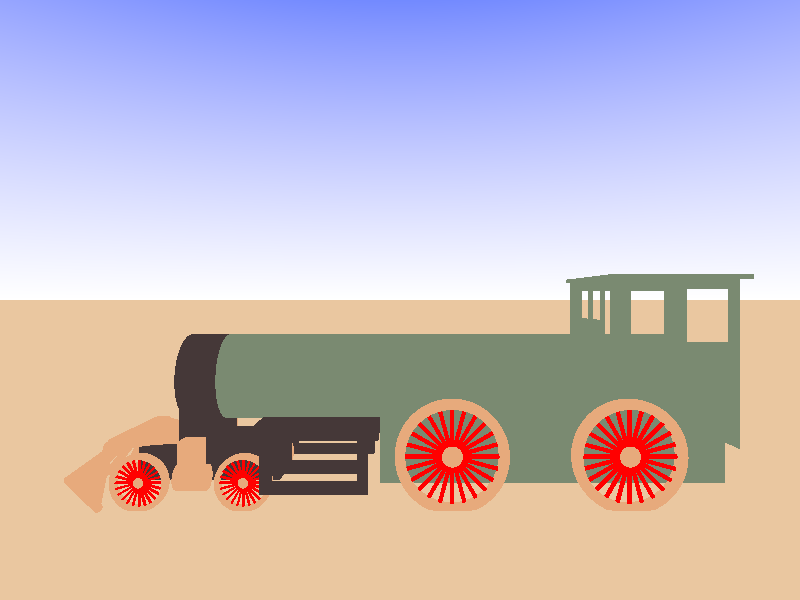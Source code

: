 #include "colors.inc"
       
//--------------------------------------------------------------------------
#version 3.7;
global_settings{ assumed_gamma 1.0 }
#default{ finish{ ambient 0.1 diffuse 0.9 }} 
//--------------------------------------------------------------------------
#include "colors.inc"
#include "textures.inc"
#include "glass.inc"
#include "metals.inc"
#include "golds.inc"
#include "stones.inc"
#include "woods.inc"
#include "shapes.inc"
#include "shapes2.inc"
#include "functions.inc"
#include "math.inc"
#include "transforms.inc"
//--------------------------------------------------------------------------
// camera ------------------------------------------------------------------
#declare Camera_0 = camera {/*ultra_wide_angle*/ angle 75      // front view
                            location  <0 , 1 ,-3.0>
                            right     x*image_width/image_height
                            look_at   <0.0 , 1.0 , 0.0>}
#declare Camera_1 = camera {/*ultra_wide_angle*/ angle 90   // diagonal view
                            location  <2.0 , 2.5 ,-3.0>
                            right     x*image_width/image_height
                            look_at   <0.0 , 1.0 , 0.0>}
#declare Camera_2 = camera {/*ultra_wide_angle*/ angle 90 // right side view
                            location  <3.0 , 1.0 , 0>
                            right     x*image_width/image_height
                            look_at   <0.0 , 1.0 , 0.0>}
#declare Camera_3 = camera {/*ultra_wide_angle*/ angle 90        // top view
                            location  <0 , 3.0 ,0>
                            right     x*image_width/image_height
                            look_at   <0.0 , 1.0 , 0.0>} 
#declare Camera_4 = camera {/*ultra_wide_angle*/ angle 90 // lewo
                            location  <-3.0 , 1 , 0.0>
                            right     x*image_width/image_height
                            look_at   <0.0 , 1.0 , 0.0>} 
#declare Camera_5 = camera {/*ultra_wide_angle*/ angle 75      //tyl
                            location  <0.0 , 1.0 ,3.0>
                            right     x*image_width/image_height
                            look_at   <0.0 , 1.0 , 0.0>}   
#declare Camera_6 = camera {/*ultra_wide_angle*/ angle 90   // diagonal view
                            location  <-2.0 , 2.5 ,-3.0>
                            right     x*image_width/image_height
                            look_at   <0.0 , 1.0 , 0.0>}
camera{Camera_0}
// sun ---------------------------------------------------------------------
light_source{<-1500,2500,-2500> color White}
// sky ---------------------------------------------------------------------
sky_sphere { pigment { gradient <0,1,0>
                       color_map { [0.00 rgb <1.0,1.0,1.0>]
                                   [0.30 rgb <0.0,0.1,1.0>]
                                   [0.70 rgb <0.0,0.1,1.0>]
                                   [1.00 rgb <1.0,1.0,1.0>] 
                                 } 
                       scale 2         
                     } // end of pigment
           } //end of skysphere
// fog ---------------------------------------------------------------------
fog{fog_type   2
    distance   50
    color      White
    fog_offset 0.1
    fog_alt    2.0
    turbulence 0.8}
// ground ------------------------------------------------------------------
plane{ <0,1,0>, 0 
       texture{ pigment{ color rgb <0.825,0.57,0.35>}
                normal { bumps 0.75 scale 0.025  }
                finish { phong 0.1 } 
              } // end of texture
     } // end of plane           
//--------------------------------------------------------------------------
//---------------------------- Deklaracje------ ----------------------------
//--------------------------------------------------------------------------
#declare kolorZloty= rgb<.8,.4,.2> ;  
#declare kolorZielony=rgb<50/255,65/255,42/255>;    
#declare kolorCzarny=rgb<15/255,10/255,10/255>;
//--------------------------------------------------------------------------
//---------------------------- Lokomotywa ----------------------------------
//--------------------------------------------------------------------------

#declare lokomotywa=union{
//----------------------------------------------------------------                                                                                                                        
//---------------------------OSIE---------------------------------
//----------------------------------------------------------------       
#declare kolo=union{
    object{ Supertorus( .5, 0.05, // Radius_Major, Radius_Minor,                       //obrecz
                        1.00, 0.45, // Major_Control, Minor_Control,
                       0.001, 1.50) // Accuracy, Max_Gradient)
            
            texture{ pigment{kolorZloty}
                     finish { phong 1 } 
                   } // end of texture
            scale <1,1,1> 
            rotate<90,0,0> 
    
            
          } //----------------------------------------------------    
    cylinder { <0,0,0>,<0,0,.05>,0.1                                                         //piasta
               texture { pigment { kolorZloty}
                       //normal  { bumps 0.5 scale 0.005}  
                         finish  { phong 0.5 reflection{ 0.00 metallic 0.00} } 
                       } // end of texture
               scale <1,1,1> rotate<0,0,0> translate<0,0,-0.025>
             } // end of cylinder  ------------------------------------  
                                                                                                //szprychy
    #for (i,0, 360, 15)
            
    cylinder { <0,0,0>,<0,.5,0>, 0.02 
    
               texture { pigment { Red }
                       //normal  { bumps 0.5 scale <0.005,0.25,0.005>}
                         finish  { phong 0.5 reflection{ 0.00 metallic 0.00} } 
                       } // end of texture
    
               scale <1,1,1> rotate<0,0,i> translate<0,0,-0.005>
    } // end of cylinder -------------------------------------            
    #end     
}    

#declare os= union{
    object{kolo translate<0,0,-1>} 
    object{kolo}
    cylinder { <0,0,0>,<0,0,-1>,0.05 
               texture { pigment { kolorCzarny}
                       //normal  { bumps 0.5 scale 0.005}  
                         finish  { phong 0.5 reflection{ 0.00 metallic 0.00} } 
                       } // end of texture
               scale <1,1,1> rotate<0,0,0> translate<0,0,0>
             } // end of cylinder  ------------------------------------
                      
}
  
#declare osie=union{
object{os   
translate<-3,-.5,0>
scale <.5,.5,0>}    
object{os
translate<-5,-.5,0>
scale <.5,.5,0>}  
object{os
translate<0.5,0,0>} 
object{os
translate<2.2,0,0>}     }

object {osie
scale <.5,.5,.5> translate<0,.25,0>} 
                                                           
                                                           
//----------------------------------------------------------------                                                                                                                        
//----------------------Przednie zawieszenie---------------------- 
//----------------------------------------------------------------   
#declare silownikMaly=union{
    object{
            cylinder { <-.15,0,0>,<0,0,0>, 0.06
                       texture { pigment { kolorZloty}
                                 finish  { phong 0.5 reflection{ 0.00 metallic 0.00} } 
                               } // end of texture
                       scale <1,1,1> rotate<0,0,0> 
            } // end of cylinder  ------------------------------------     

    }  
    box { <-.05, 0.00, -.05>,< .05, .15, .05>   

      texture { pigment{ kolorZloty}  
                finish { phong 1 reflection{ 0.00 metallic 0.00} } 
              } // end of texture

      scale <1,1,1> rotate<0,0,0> translate<0,0,0> translate<-.08,.03,0> 
    } // end of box --------------------------------------
    
       
}
box { <-.92,0,-0.05>,< -1.08, 0.4, -.45>   

      texture { pigment{kolorCzarny}
                finish { phong 1 reflection{ 0.00 metallic 0.00} } 
              } // end of texture

      scale <1,1,1> rotate<0,0,0> translate<0,.15,0> 
    } // end of box -------------------------------------- 
difference {
    box { <-1,0,-0.00>,< -1.4, 0.05, -.5>   
    
          texture { pigment{kolorZloty}
                    finish { phong 1 reflection{ 0.00 metallic 0.00} } 
                  } // end of texture
    
          scale <1,1,1> rotate<0,0,0> translate<0,.28,0> 
        } // end of box --------------------------------------     
    cylinder { <0,0,0>,<0,.5,0>, 0.2 
    
               texture { pigment { kolorZloty}
                       //normal  { bumps 0.5 scale <0.005,0.25,0.005>}
                         finish  { phong 0.5 reflection{ 0.00 metallic 0.00} } 
                       } // end of texture
    
               scale <1,1,1> rotate<0,0,0> translate<-1.15,0,.1>
             } // end of cylinder -------------------------------------   
    box { <-.5,0,-0.00>,< -1.15, 1, -.1>   
        
              texture { pigment{kolorZloty}
                        finish { phong 1 reflection{ 0.00 metallic 0.00} } 
                      } // end of texture
        
              scale <1,1,1> rotate<0,0,0> translate<0,0,0> 
            } // end of box --------------------------------------  
     cylinder { <0,0,-.6>,<0,.5,-.6>, 0.2 
    
               texture { pigment {kolorZloty }
                       //normal  { bumps 0.5 scale <0.005,0.25,0.005>}
                         finish  { phong 0.5 reflection{ 0.00 metallic 0.00} } 
                       } // end of texture
    
               scale <1,1,1> rotate<0,0,0> translate<-1.15,0,0>
             } // end of cylinder -------------------------------------   
    box { <-.5,0,-0.6>,< -1.15, 1, -.4>   
        
              texture { pigment{kolorZloty}
                        finish { phong 1 reflection{ 0.00 metallic 0.00} } 
                      } // end of texture
        
              scale <1,1,1> rotate<0,0,0> translate<0,0,0> 
            } // end of box --------------------------------------         
}   
box { <-.6,.1,-0.1>,< -1.3, 0.3, -.4>   
    
          texture { pigment{kolorCzarny}
                    finish { phong 1 reflection{ 0.00 metallic 0.00} } 
                  } // end of texture
    
          scale <1,1,1> rotate<0,0,0> translate<0,0,0> 
        } // end of box --------------------------------------     
             
object{silownikMaly translate<-.92,.15,-.5>}   
object{silownikMaly translate<-.92,.15,0>}   
//----------------------------------------------------------------                                                                                                                        
//---------------------------Plug--------------------------------- 
//---------------------------------------------------------------- 

cylinder { <0,0,0>,<0,0,-.5>,0.02 
           texture { pigment { kolorZloty}
                   //normal  { bumps 0.5 scale 0.005}  
                     finish  { phong 0.5 reflection{ 0.00 metallic 0.00} } 
                   } // end of texture
           scale <1,1,1> rotate<0,0,0> translate<-1.4,.3,0>
         } // end of cylinder  ------------------------------------
cylinder { <0,0,.03>,<0,0,-.5>,0.02 
           texture { pigment { kolorZloty}
                   //normal  { bumps 0.5 scale 0.005}  
                     finish  { phong 0.5 reflection{ 0.00 metallic 0.00} } 
                   } // end of texture
           scale <1,1,1> rotate<0,45,0> translate<-1.4,0.05,.1>
         } // end of cylinder  ------------------------------------
cylinder { <0,0,-.5>,<0,0,.03>,0.02 
           texture { pigment { kolorZloty}
                   //normal  { bumps 0.5 scale 0.005}  
                     finish  { phong 0.5 reflection{ 0.00 metallic 0.00} } 
                   } // end of texture
           scale <1,1,1> rotate<0,135,0> translate<-1.4,0.05,-.6>  
         } // end of cylinder  ------------------------------------ 

#for (i,0,4)
cylinder { <0,.3,-.25*i/5>,<-.35*i/5,.05,.1-.35*i/5>,0.02 
           texture { pigment { kolorZloty}
                   //normal  { bumps 0.5 scale 0.005}  
                     finish  { phong 0.5 reflection{ 0.00 metallic 0.00} } 
                   } // end of texture
           scale <1,1,1> rotate<0,0,0> translate<-1.4,0,0>  
         } // end of cylinder  ------------------------------------ 
#end 
cylinder { <0,.3,-.25>,<-.35,.05,-.25>,0.02 
           texture { pigment { kolorZloty}
                   //normal  { bumps 0.5 scale 0.005}  
                     finish  { phong 0.5 reflection{ 0.00 metallic 0.00} } 
                   } // end of texture
           scale <1,1,1> rotate<0,0,0> translate<-1.4,0,0>  
         } // end of cylinder  ------------------------------------ 

#for (i,0,4)
cylinder { <0,.3,-.5+.25*i/5>,<-.35*i/5,.05,-.6+.35*i/5>,0.02 
           texture { pigment { kolorZloty}
                   //normal  { bumps 0.5 scale 0.005}  
                     finish  { phong 0.5 reflection{ 0.00 metallic 0.00} } 
                   } // end of texture
           scale <1,1,1> rotate<0,0,0> translate<-1.4,0,0>  
         } // end of cylinder  ------------------------------------ 
#end  
//----------------------------------------------------------------                                                                                                                        
//-------------------------Silnik--------------------------------- 
//----------------------------------------------------------------  
cylinder { <-.9,0,0>,<1.1,0,0>, 0.220
           texture { pigment { kolorZielony}
                   //normal  { bumps 0.5 scale <0.25, 0.005,0.005>}  
                     finish  { phong 0.5 reflection{ 0.00 metallic 0.00} } 
                   } // end of texture
           scale <1,1,1> rotate<0,0,0> translate<0,.6,-.24>
} // end of cylinder  ------------------------------------
cylinder { <-.9,0,0>,<-1.1,0,0>, 0.220
           texture { pigment { kolorCzarny}
                   //normal  { bumps 0.5 scale <0.25, 0.005,0.005>}  
                     finish  { phong 0.5 reflection{ 0.00 metallic 0.00} } 
                   } // end of texture
           scale <1,1,1> rotate<0,0,0> translate<0,.6,-.24>
} // end of cylinder  ------------------------------------ 
//----------------------------------------------------------------                                                                                                                        
//-------------------------Pomost--------------------------------- 
//----------------------------------------------------------------      
difference{
box { <-.7, 0.00, -.55>,< 1.6, .015, .05>   

      texture { pigment{ kolorZielony}  
                finish { phong 1 reflection{ 0.00 metallic 0.00} } 
              } // end of texture

      scale <1,1,1> rotate<0,0,0> translate<0,.6,0> 
    } 
box { <1,.3,-0.10>,< 1.7, 0.7, -0.40>   
    
          texture { pigment{kolorZielony}
                    finish { phong 1 reflection{ 0.00 metallic 0.00} } 
                  } // end of texture
    
          scale <1,1,1> rotate<0,0,0> translate<0,0,0> 
}  
}
//----------------------------------------------------------------                                                                                                                        
//-------------------------Kabina--------------------------------- 
//----------------------------------------------------------------    
#declare bokKabiny=// CSG difference, subtract intersections of shapes 2...N from Shape1
    difference {
    box { <1, 0.5, .015>,< 1.6, .0, 0>   
    
          texture { pigment{kolorZielony}  
                    finish { phong 1 reflection{ 0.00 metallic 0.00} } 
                  } // end of texture
    
          scale <1,1,1> rotate<0,0,0> translate<0,.6,0> 
    } // end of box --------------------------------------
    box { <1.35, 0.45, .02>,< 1.55, .2, -.005>   
    
          texture { pigment{ kolorZielony}  
                    finish { phong 1 reflection{ 0.00 metallic 0.00} } 
                  } // end of texture
    
          scale <1,1,1> rotate<0,0,0> translate<0,.6,0> 
    } // end of box --------------------------------------
    box { <1.05, 0.45, .02>,< 1.25, .2, -.005>   
    
          texture { pigment{ kolorZielony}  
                    finish { phong 1 reflection{ 0.00 metallic 0.00} } 
                  } // end of texture
    
          scale <1,1,1> rotate<0,0,0> translate<0,.6,0> 
    } // end of box --------------------------------------
}   
#declare przodKabiny=// CSG difference, subtract intersections of shapes 2...N from Shape1
    difference {  
    box { <1.0, 0.5, -.55>,< 1.01, .0, 0.05>   
    
          texture { pigment{ kolorZielony}  
                    finish { phong 1 reflection{ 0.00 metallic 0.00} } 
                  } // end of texture
    
          scale <1,1,1> rotate<0,0,0> translate<0,.6,0> 
    } // end of box --------------------------------------
    box { <.95, 0.45, -.52>,< 1.2, .05, -.43>   
    
          texture { pigment{ kolorZielony}  
                    finish { phong 1 reflection{ 0.00 metallic 0.00} } 
                  } // end of texture
    
          scale <1,1,1> rotate<0,0,0> translate<0,.6,0> 
    } // end of box --------------------------------------    
    box { <.95, 0.45, 0.02>,< 1.2, .05, -.07>   
    
          texture { pigment{ kolorZielony}  
                    finish { phong 1 reflection{ 0.00 metallic 0.00} } 
                  } // end of texture
    
          scale <1,1,1> rotate<0,0,0> translate<0,.6,0> 
    } // end of box --------------------------------------   
        box { <.95, 0.45, -.4>,< 1.2, .30, -.27>   
    
          texture { pigment{ kolorZielony}  
                    finish { phong 1 reflection{ 0.00 metallic 0.00} } 
                  } // end of texture
    
          scale <1,1,1> rotate<0,0,0> translate<0,.6,0> 
    } // end of box --------------------------------------    
    box { <.95, 0.45, -.23>,< 1.2, .30, -.10>   
    
          texture { pigment{ kolorZielony}  
                    finish { phong 1 reflection{ 0.00 metallic 0.00} } 
                  } // end of texture
    
          scale <1,1,1> rotate<0,0,0> translate<0,.6,0> 
    } // end of box --------------------------------------
}  
#declare dach=box { <.98, .5, -.57>,< 1.65, .52, .07>   

      texture { pigment{kolorZielony}  
                finish { phong 1 reflection{ 0.00 metallic 0.00} } 
              } // end of texture

      scale <1,1,1> rotate<0,0,0> translate<0,.6,0> 
    } // end of box --------------------------------------
object{bokKabiny translate<0,0,.05>}
object{bokKabiny translate<0,0,-.55> } 
object{przodKabiny}  
object{dach}   
//----------------------------------------------------------------                                                                                                                        
//--------------------------Tyl----------------------------------- 
//----------------------------------------------------------------
difference {
box { <1.595,.3,-0.55>,< 1.6, 0.6, 0.05>   
    
          texture { pigment{kolorZielony}
                    finish { phong 1 reflection{ 0.00 metallic 0.00} } 
                  } // end of texture
    
          scale <1,1,1> rotate<0,0,0> translate<0,0,0> 
}  
box { <1,.3,-0.10>,< 1.7, 0.7, -0.40>   
    
          texture { pigment{kolorZielony}
                    finish { phong 1 reflection{ 0.00 metallic 0.00} } 
                  } // end of texture
    
          scale <1,1,1> rotate<0,0,0> translate<0,0,0> 
}    
}
//----------------------------------------------------------------                                                                                                                        
//----------------------Tylne zawieszenie---------------------- 
//---------------------------------------------------------------- 
difference {
box { <-.1,.1,-0.07>,< 1.6, 0.6, -.43>   
    
          texture { pigment{kolorZielony}
                    finish { phong 1 reflection{ 0.00 metallic 0.00} } 
                  } // end of texture
    
          scale <1,1,1> rotate<0,0,0> translate<0,0,0> 
}  
box { <1,.3,-0.10>,< 1.7, 0.7, -0.40>   
    
          texture { pigment{kolorZielony}
                    finish { phong 1 reflection{ 0.00 metallic 0.00} } 
                  } // end of texture
    
          scale <1,1,1> rotate<0,0,0> translate<0,0,0> 
}  
}
//----------------------------------------------------------------                                                                                                                        
//----------------------------Tlok-------------------------------- 
//---------------------------------------------------------------- 
#declare tlok=difference {

box { <0,.1,.1>,< -.6, 0.4, -.6>   
    
          texture { pigment{kolorCzarny}
                    finish { phong 1 reflection{ 0.00 metallic 0.00} } 
                  } 
          scale <1,1,1> rotate<0,0,0> translate<0,0,0> 
}      
box { <1,0,.2>,< -.05, 0.35, -.7>   
    
          texture { pigment{kolorCzarny}
                    finish { phong 1 reflection{ 0.00 metallic 0.00} } 
                  } 
          scale <1,1,1> rotate<0,0,0> translate<0,0,0> 
}  
box { <-.55,0,.2>,< -.7, 0.35, -.7>   
    
          texture { pigment{kolorCzarny}
                    finish { phong 1 reflection{ 0.00 metallic 0.00} } 
                  }
          scale <1,1,1> rotate<0,0,0> translate<0,0,0> 
}  
box { <-0.1,.15,.2>,< -.5, 0.2, -.7>   
    
          texture { pigment{kolorCzarny}
                    finish { phong 1 reflection{ 0.00 metallic 0.00} } 
                  } 
          scale <1,1,1> rotate<0,0,0> translate<0,0,0> 
} 
box { <-0.1,.25,.2>,< -.5, 0.35, -.7>   
    
          texture { pigment{kolorCzarny}
                    finish { phong 1 reflection{ 0.00 metallic 0.00} } 
                  } 
          scale <1,1,1> rotate<0,0,0> translate<0,0,0> 
}
box { <0,0,.05>,< -.6, 0.35, -.55>   
    
          texture { pigment{kolorCzarny}
                    finish { phong 1 reflection{ 0.00 metallic 0.00} } 
                  } 
          scale <1,1,1> rotate<0,0,0> translate<0,0,0> 
}   
}    
object{tlok translate<-.1,0,0>} 


//----------------------------------------------------------------                                                                                                                        
//-----------------------Koooooooniec-----------------------------   
//---------------------------------------------------------------- 
   
}    
//----------------------------------------------------------------   
//-----------------------Prezentacja------------------------------ 
//---------------------------------------------------------------- 

object{lokomotywa rotate y*360*clock}       
//object{lokomotywa translate<0,0,.22>}